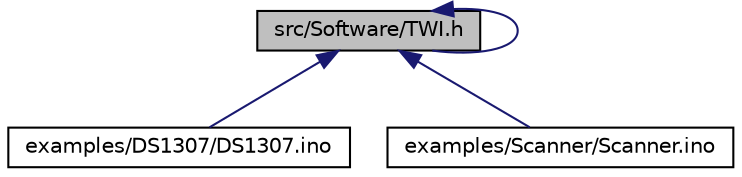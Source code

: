 digraph "src/Software/TWI.h"
{
  edge [fontname="Helvetica",fontsize="10",labelfontname="Helvetica",labelfontsize="10"];
  node [fontname="Helvetica",fontsize="10",shape=record];
  Node1 [label="src/Software/TWI.h",height=0.2,width=0.4,color="black", fillcolor="grey75", style="filled", fontcolor="black"];
  Node1 -> Node1 [dir="back",color="midnightblue",fontsize="10",style="solid",fontname="Helvetica"];
  Node1 -> Node2 [dir="back",color="midnightblue",fontsize="10",style="solid",fontname="Helvetica"];
  Node2 [label="examples/DS1307/DS1307.ino",height=0.2,width=0.4,color="black", fillcolor="white", style="filled",URL="$d3/d10/DS1307_8ino.html"];
  Node1 -> Node3 [dir="back",color="midnightblue",fontsize="10",style="solid",fontname="Helvetica"];
  Node3 [label="examples/Scanner/Scanner.ino",height=0.2,width=0.4,color="black", fillcolor="white", style="filled",URL="$dd/da4/Scanner_8ino.html"];
}
